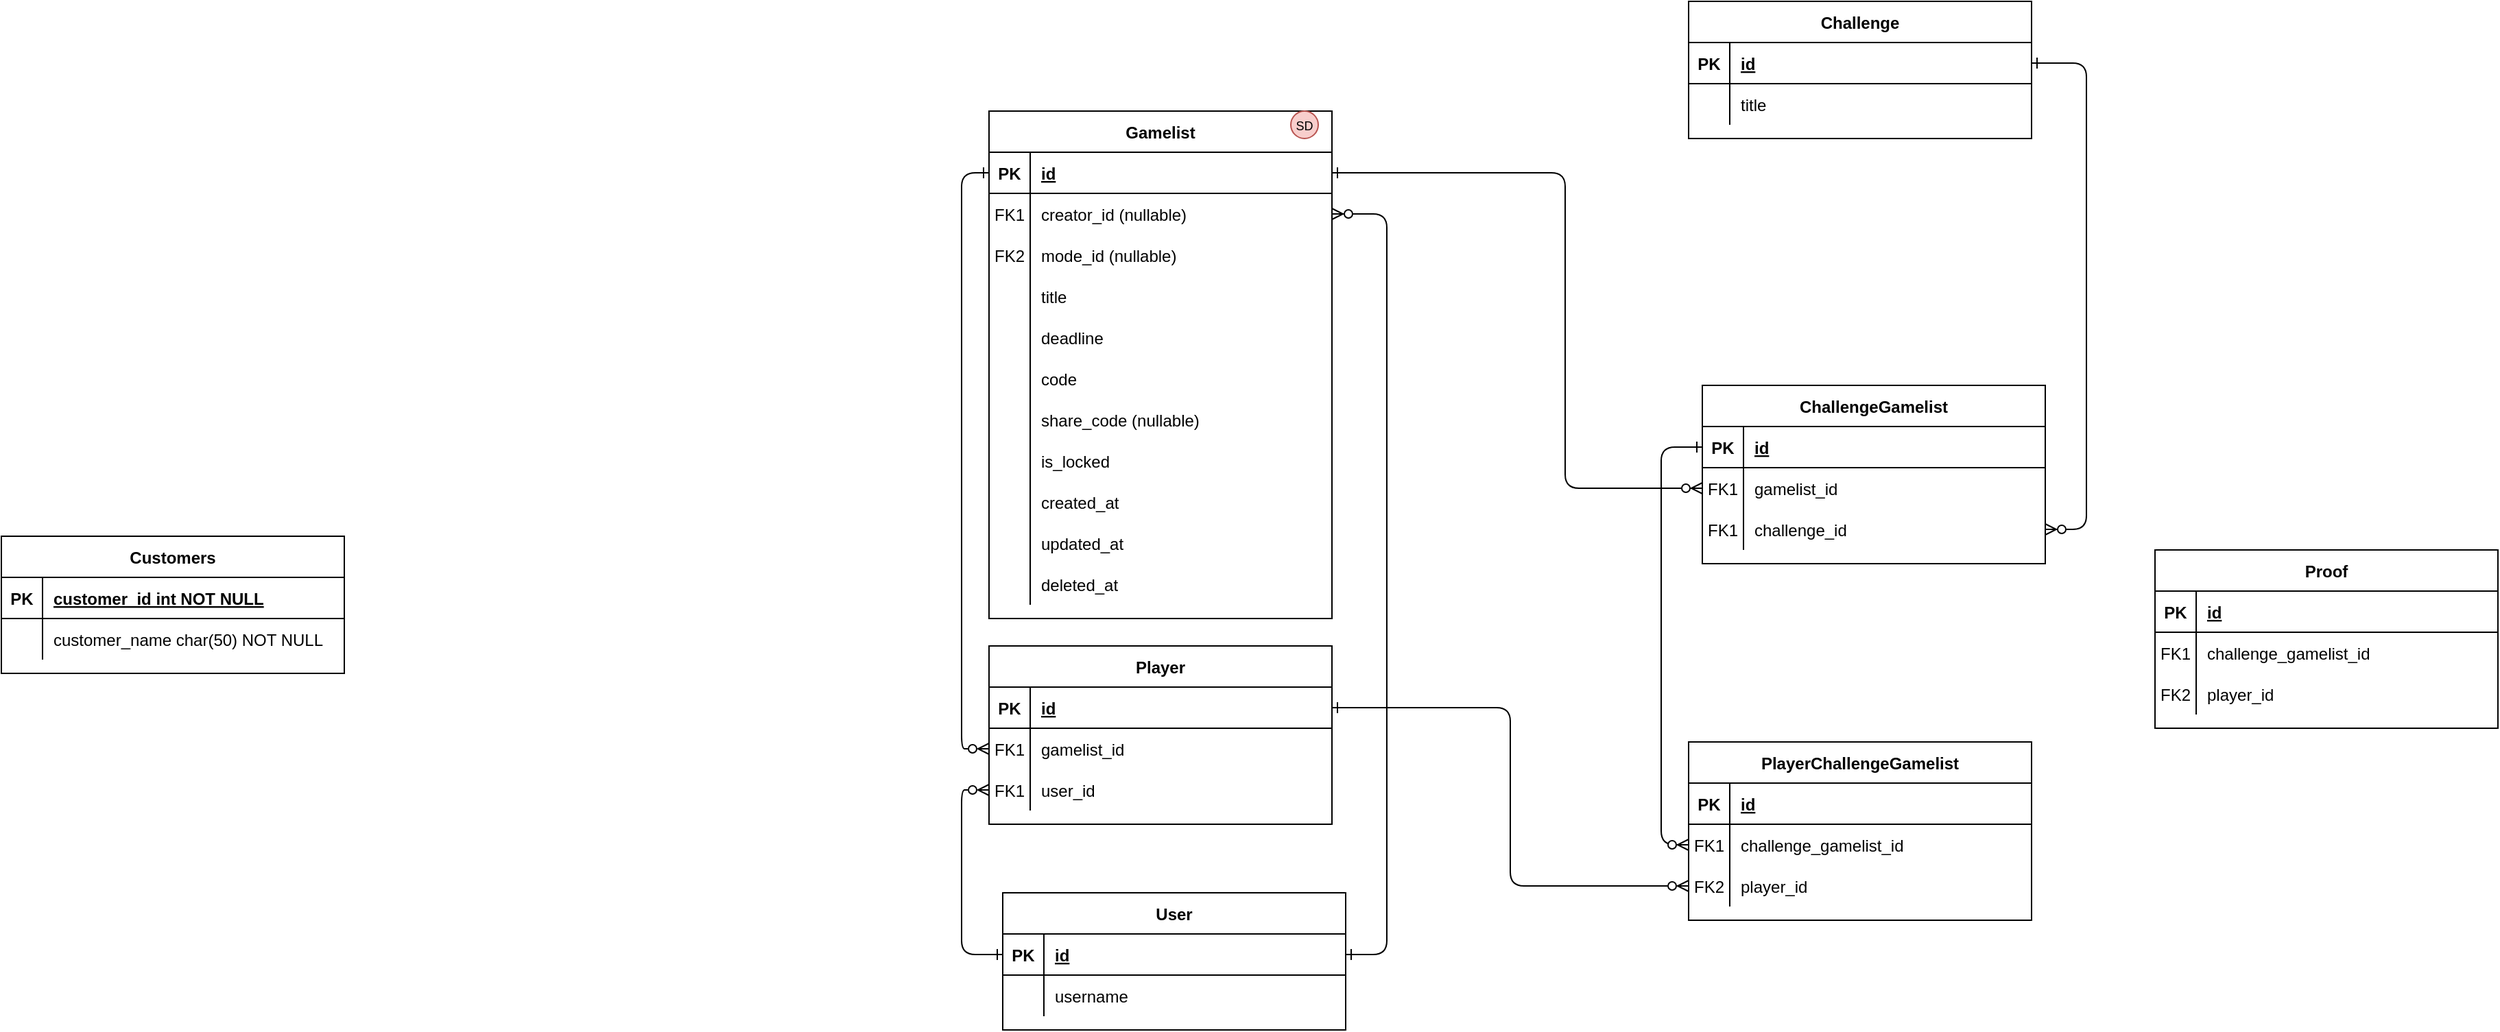 <mxfile version="15.8.8" type="device"><diagram id="R2lEEEUBdFMjLlhIrx00" name="Page-1"><mxGraphModel dx="983" dy="1652" grid="1" gridSize="10" guides="1" tooltips="1" connect="1" arrows="1" fold="1" page="1" pageScale="1" pageWidth="850" pageHeight="1100" math="0" shadow="0" extFonts="Permanent Marker^https://fonts.googleapis.com/css?family=Permanent+Marker"><root><mxCell id="0"/><mxCell id="1" parent="0"/><mxCell id="C-vyLk0tnHw3VtMMgP7b-23" value="Customers" style="shape=table;startSize=30;container=1;collapsible=1;childLayout=tableLayout;fixedRows=1;rowLines=0;fontStyle=1;align=center;resizeLast=1;" parent="1" vertex="1"><mxGeometry x="120" y="120" width="250" height="100" as="geometry"/></mxCell><mxCell id="C-vyLk0tnHw3VtMMgP7b-24" value="" style="shape=partialRectangle;collapsible=0;dropTarget=0;pointerEvents=0;fillColor=none;points=[[0,0.5],[1,0.5]];portConstraint=eastwest;top=0;left=0;right=0;bottom=1;" parent="C-vyLk0tnHw3VtMMgP7b-23" vertex="1"><mxGeometry y="30" width="250" height="30" as="geometry"/></mxCell><mxCell id="C-vyLk0tnHw3VtMMgP7b-25" value="PK" style="shape=partialRectangle;overflow=hidden;connectable=0;fillColor=none;top=0;left=0;bottom=0;right=0;fontStyle=1;" parent="C-vyLk0tnHw3VtMMgP7b-24" vertex="1"><mxGeometry width="30" height="30" as="geometry"/></mxCell><mxCell id="C-vyLk0tnHw3VtMMgP7b-26" value="customer_id int NOT NULL " style="shape=partialRectangle;overflow=hidden;connectable=0;fillColor=none;top=0;left=0;bottom=0;right=0;align=left;spacingLeft=6;fontStyle=5;" parent="C-vyLk0tnHw3VtMMgP7b-24" vertex="1"><mxGeometry x="30" width="220" height="30" as="geometry"/></mxCell><mxCell id="C-vyLk0tnHw3VtMMgP7b-27" value="" style="shape=partialRectangle;collapsible=0;dropTarget=0;pointerEvents=0;fillColor=none;points=[[0,0.5],[1,0.5]];portConstraint=eastwest;top=0;left=0;right=0;bottom=0;" parent="C-vyLk0tnHw3VtMMgP7b-23" vertex="1"><mxGeometry y="60" width="250" height="30" as="geometry"/></mxCell><mxCell id="C-vyLk0tnHw3VtMMgP7b-28" value="" style="shape=partialRectangle;overflow=hidden;connectable=0;fillColor=none;top=0;left=0;bottom=0;right=0;" parent="C-vyLk0tnHw3VtMMgP7b-27" vertex="1"><mxGeometry width="30" height="30" as="geometry"/></mxCell><mxCell id="C-vyLk0tnHw3VtMMgP7b-29" value="customer_name char(50) NOT NULL" style="shape=partialRectangle;overflow=hidden;connectable=0;fillColor=none;top=0;left=0;bottom=0;right=0;align=left;spacingLeft=6;" parent="C-vyLk0tnHw3VtMMgP7b-27" vertex="1"><mxGeometry x="30" width="220" height="30" as="geometry"/></mxCell><mxCell id="7ugYSr-yB4qxiZ8GTl9r-1" value="User" style="shape=table;startSize=30;container=1;collapsible=1;childLayout=tableLayout;fixedRows=1;rowLines=0;fontStyle=1;align=center;resizeLast=1;" parent="1" vertex="1"><mxGeometry x="850" y="380" width="250" height="100" as="geometry"><mxRectangle x="450" y="120" width="70" height="30" as="alternateBounds"/></mxGeometry></mxCell><mxCell id="7ugYSr-yB4qxiZ8GTl9r-2" value="" style="shape=partialRectangle;collapsible=0;dropTarget=0;pointerEvents=0;fillColor=none;points=[[0,0.5],[1,0.5]];portConstraint=eastwest;top=0;left=0;right=0;bottom=1;" parent="7ugYSr-yB4qxiZ8GTl9r-1" vertex="1"><mxGeometry y="30" width="250" height="30" as="geometry"/></mxCell><mxCell id="7ugYSr-yB4qxiZ8GTl9r-3" value="PK" style="shape=partialRectangle;overflow=hidden;connectable=0;fillColor=none;top=0;left=0;bottom=0;right=0;fontStyle=1;" parent="7ugYSr-yB4qxiZ8GTl9r-2" vertex="1"><mxGeometry width="30" height="30" as="geometry"><mxRectangle width="30" height="30" as="alternateBounds"/></mxGeometry></mxCell><mxCell id="7ugYSr-yB4qxiZ8GTl9r-4" value="id" style="shape=partialRectangle;overflow=hidden;connectable=0;fillColor=none;top=0;left=0;bottom=0;right=0;align=left;spacingLeft=6;fontStyle=5;" parent="7ugYSr-yB4qxiZ8GTl9r-2" vertex="1"><mxGeometry x="30" width="220" height="30" as="geometry"><mxRectangle width="220" height="30" as="alternateBounds"/></mxGeometry></mxCell><mxCell id="7ugYSr-yB4qxiZ8GTl9r-8" value="" style="shape=partialRectangle;collapsible=0;dropTarget=0;pointerEvents=0;fillColor=none;points=[[0,0.5],[1,0.5]];portConstraint=eastwest;top=0;left=0;right=0;bottom=0;" parent="7ugYSr-yB4qxiZ8GTl9r-1" vertex="1"><mxGeometry y="60" width="250" height="30" as="geometry"/></mxCell><mxCell id="7ugYSr-yB4qxiZ8GTl9r-9" value="" style="shape=partialRectangle;overflow=hidden;connectable=0;fillColor=none;top=0;left=0;bottom=0;right=0;" parent="7ugYSr-yB4qxiZ8GTl9r-8" vertex="1"><mxGeometry width="30" height="30" as="geometry"><mxRectangle width="30" height="30" as="alternateBounds"/></mxGeometry></mxCell><mxCell id="7ugYSr-yB4qxiZ8GTl9r-10" value="username" style="shape=partialRectangle;overflow=hidden;connectable=0;fillColor=none;top=0;left=0;bottom=0;right=0;align=left;spacingLeft=6;" parent="7ugYSr-yB4qxiZ8GTl9r-8" vertex="1"><mxGeometry x="30" width="220" height="30" as="geometry"><mxRectangle width="220" height="30" as="alternateBounds"/></mxGeometry></mxCell><mxCell id="7ugYSr-yB4qxiZ8GTl9r-22" value="Gamelist" style="shape=table;startSize=30;container=1;collapsible=1;childLayout=tableLayout;fixedRows=1;rowLines=0;fontStyle=1;align=center;resizeLast=1;" parent="1" vertex="1"><mxGeometry x="840" y="-190" width="250" height="370" as="geometry"><mxRectangle x="450" y="120" width="70" height="30" as="alternateBounds"/></mxGeometry></mxCell><mxCell id="7ugYSr-yB4qxiZ8GTl9r-23" value="" style="shape=partialRectangle;collapsible=0;dropTarget=0;pointerEvents=0;fillColor=none;points=[[0,0.5],[1,0.5]];portConstraint=eastwest;top=0;left=0;right=0;bottom=1;" parent="7ugYSr-yB4qxiZ8GTl9r-22" vertex="1"><mxGeometry y="30" width="250" height="30" as="geometry"/></mxCell><mxCell id="7ugYSr-yB4qxiZ8GTl9r-24" value="PK" style="shape=partialRectangle;overflow=hidden;connectable=0;fillColor=none;top=0;left=0;bottom=0;right=0;fontStyle=1;" parent="7ugYSr-yB4qxiZ8GTl9r-23" vertex="1"><mxGeometry width="30" height="30" as="geometry"><mxRectangle width="30" height="30" as="alternateBounds"/></mxGeometry></mxCell><mxCell id="7ugYSr-yB4qxiZ8GTl9r-25" value="id" style="shape=partialRectangle;overflow=hidden;connectable=0;fillColor=none;top=0;left=0;bottom=0;right=0;align=left;spacingLeft=6;fontStyle=5;" parent="7ugYSr-yB4qxiZ8GTl9r-23" vertex="1"><mxGeometry x="30" width="220" height="30" as="geometry"><mxRectangle width="220" height="30" as="alternateBounds"/></mxGeometry></mxCell><mxCell id="7ugYSr-yB4qxiZ8GTl9r-26" value="" style="shape=partialRectangle;collapsible=0;dropTarget=0;pointerEvents=0;fillColor=none;points=[[0,0.5],[1,0.5]];portConstraint=eastwest;top=0;left=0;right=0;bottom=0;" parent="7ugYSr-yB4qxiZ8GTl9r-22" vertex="1"><mxGeometry y="60" width="250" height="30" as="geometry"/></mxCell><mxCell id="7ugYSr-yB4qxiZ8GTl9r-27" value="FK1" style="shape=partialRectangle;overflow=hidden;connectable=0;fillColor=none;top=0;left=0;bottom=0;right=0;" parent="7ugYSr-yB4qxiZ8GTl9r-26" vertex="1"><mxGeometry width="30" height="30" as="geometry"><mxRectangle width="30" height="30" as="alternateBounds"/></mxGeometry></mxCell><mxCell id="7ugYSr-yB4qxiZ8GTl9r-28" value="creator_id (nullable)" style="shape=partialRectangle;overflow=hidden;connectable=0;fillColor=none;top=0;left=0;bottom=0;right=0;align=left;spacingLeft=6;" parent="7ugYSr-yB4qxiZ8GTl9r-26" vertex="1"><mxGeometry x="30" width="220" height="30" as="geometry"><mxRectangle width="220" height="30" as="alternateBounds"/></mxGeometry></mxCell><mxCell id="GcVf5PSaUhdyvAQDjVBE-1" value="" style="shape=partialRectangle;collapsible=0;dropTarget=0;pointerEvents=0;fillColor=none;points=[[0,0.5],[1,0.5]];portConstraint=eastwest;top=0;left=0;right=0;bottom=0;" vertex="1" parent="7ugYSr-yB4qxiZ8GTl9r-22"><mxGeometry y="90" width="250" height="30" as="geometry"/></mxCell><mxCell id="GcVf5PSaUhdyvAQDjVBE-2" value="FK2" style="shape=partialRectangle;overflow=hidden;connectable=0;fillColor=none;top=0;left=0;bottom=0;right=0;" vertex="1" parent="GcVf5PSaUhdyvAQDjVBE-1"><mxGeometry width="30" height="30" as="geometry"><mxRectangle width="30" height="30" as="alternateBounds"/></mxGeometry></mxCell><mxCell id="GcVf5PSaUhdyvAQDjVBE-3" value="mode_id (nullable)" style="shape=partialRectangle;overflow=hidden;connectable=0;fillColor=none;top=0;left=0;bottom=0;right=0;align=left;spacingLeft=6;" vertex="1" parent="GcVf5PSaUhdyvAQDjVBE-1"><mxGeometry x="30" width="220" height="30" as="geometry"><mxRectangle width="220" height="30" as="alternateBounds"/></mxGeometry></mxCell><mxCell id="GcVf5PSaUhdyvAQDjVBE-4" value="" style="shape=partialRectangle;collapsible=0;dropTarget=0;pointerEvents=0;fillColor=none;points=[[0,0.5],[1,0.5]];portConstraint=eastwest;top=0;left=0;right=0;bottom=0;" vertex="1" parent="7ugYSr-yB4qxiZ8GTl9r-22"><mxGeometry y="120" width="250" height="30" as="geometry"/></mxCell><mxCell id="GcVf5PSaUhdyvAQDjVBE-5" value="" style="shape=partialRectangle;overflow=hidden;connectable=0;fillColor=none;top=0;left=0;bottom=0;right=0;" vertex="1" parent="GcVf5PSaUhdyvAQDjVBE-4"><mxGeometry width="30" height="30" as="geometry"><mxRectangle width="30" height="30" as="alternateBounds"/></mxGeometry></mxCell><mxCell id="GcVf5PSaUhdyvAQDjVBE-6" value="title" style="shape=partialRectangle;overflow=hidden;connectable=0;fillColor=none;top=0;left=0;bottom=0;right=0;align=left;spacingLeft=6;" vertex="1" parent="GcVf5PSaUhdyvAQDjVBE-4"><mxGeometry x="30" width="220" height="30" as="geometry"><mxRectangle width="220" height="30" as="alternateBounds"/></mxGeometry></mxCell><mxCell id="GcVf5PSaUhdyvAQDjVBE-7" value="" style="shape=partialRectangle;collapsible=0;dropTarget=0;pointerEvents=0;fillColor=none;points=[[0,0.5],[1,0.5]];portConstraint=eastwest;top=0;left=0;right=0;bottom=0;" vertex="1" parent="7ugYSr-yB4qxiZ8GTl9r-22"><mxGeometry y="150" width="250" height="30" as="geometry"/></mxCell><mxCell id="GcVf5PSaUhdyvAQDjVBE-8" value="" style="shape=partialRectangle;overflow=hidden;connectable=0;fillColor=none;top=0;left=0;bottom=0;right=0;" vertex="1" parent="GcVf5PSaUhdyvAQDjVBE-7"><mxGeometry width="30" height="30" as="geometry"><mxRectangle width="30" height="30" as="alternateBounds"/></mxGeometry></mxCell><mxCell id="GcVf5PSaUhdyvAQDjVBE-9" value="deadline" style="shape=partialRectangle;overflow=hidden;connectable=0;fillColor=none;top=0;left=0;bottom=0;right=0;align=left;spacingLeft=6;" vertex="1" parent="GcVf5PSaUhdyvAQDjVBE-7"><mxGeometry x="30" width="220" height="30" as="geometry"><mxRectangle width="220" height="30" as="alternateBounds"/></mxGeometry></mxCell><mxCell id="GcVf5PSaUhdyvAQDjVBE-10" value="" style="shape=partialRectangle;collapsible=0;dropTarget=0;pointerEvents=0;fillColor=none;points=[[0,0.5],[1,0.5]];portConstraint=eastwest;top=0;left=0;right=0;bottom=0;" vertex="1" parent="7ugYSr-yB4qxiZ8GTl9r-22"><mxGeometry y="180" width="250" height="30" as="geometry"/></mxCell><mxCell id="GcVf5PSaUhdyvAQDjVBE-11" value="" style="shape=partialRectangle;overflow=hidden;connectable=0;fillColor=none;top=0;left=0;bottom=0;right=0;" vertex="1" parent="GcVf5PSaUhdyvAQDjVBE-10"><mxGeometry width="30" height="30" as="geometry"><mxRectangle width="30" height="30" as="alternateBounds"/></mxGeometry></mxCell><mxCell id="GcVf5PSaUhdyvAQDjVBE-12" value="code" style="shape=partialRectangle;overflow=hidden;connectable=0;fillColor=none;top=0;left=0;bottom=0;right=0;align=left;spacingLeft=6;" vertex="1" parent="GcVf5PSaUhdyvAQDjVBE-10"><mxGeometry x="30" width="220" height="30" as="geometry"><mxRectangle width="220" height="30" as="alternateBounds"/></mxGeometry></mxCell><mxCell id="GcVf5PSaUhdyvAQDjVBE-13" value="" style="shape=partialRectangle;collapsible=0;dropTarget=0;pointerEvents=0;fillColor=none;points=[[0,0.5],[1,0.5]];portConstraint=eastwest;top=0;left=0;right=0;bottom=0;" vertex="1" parent="7ugYSr-yB4qxiZ8GTl9r-22"><mxGeometry y="210" width="250" height="30" as="geometry"/></mxCell><mxCell id="GcVf5PSaUhdyvAQDjVBE-14" value="" style="shape=partialRectangle;overflow=hidden;connectable=0;fillColor=none;top=0;left=0;bottom=0;right=0;" vertex="1" parent="GcVf5PSaUhdyvAQDjVBE-13"><mxGeometry width="30" height="30" as="geometry"><mxRectangle width="30" height="30" as="alternateBounds"/></mxGeometry></mxCell><mxCell id="GcVf5PSaUhdyvAQDjVBE-15" value="share_code (nullable)" style="shape=partialRectangle;overflow=hidden;connectable=0;fillColor=none;top=0;left=0;bottom=0;right=0;align=left;spacingLeft=6;" vertex="1" parent="GcVf5PSaUhdyvAQDjVBE-13"><mxGeometry x="30" width="220" height="30" as="geometry"><mxRectangle width="220" height="30" as="alternateBounds"/></mxGeometry></mxCell><mxCell id="GcVf5PSaUhdyvAQDjVBE-16" value="" style="shape=partialRectangle;collapsible=0;dropTarget=0;pointerEvents=0;fillColor=none;points=[[0,0.5],[1,0.5]];portConstraint=eastwest;top=0;left=0;right=0;bottom=0;" vertex="1" parent="7ugYSr-yB4qxiZ8GTl9r-22"><mxGeometry y="240" width="250" height="30" as="geometry"/></mxCell><mxCell id="GcVf5PSaUhdyvAQDjVBE-17" value="" style="shape=partialRectangle;overflow=hidden;connectable=0;fillColor=none;top=0;left=0;bottom=0;right=0;" vertex="1" parent="GcVf5PSaUhdyvAQDjVBE-16"><mxGeometry width="30" height="30" as="geometry"><mxRectangle width="30" height="30" as="alternateBounds"/></mxGeometry></mxCell><mxCell id="GcVf5PSaUhdyvAQDjVBE-18" value="is_locked" style="shape=partialRectangle;overflow=hidden;connectable=0;fillColor=none;top=0;left=0;bottom=0;right=0;align=left;spacingLeft=6;" vertex="1" parent="GcVf5PSaUhdyvAQDjVBE-16"><mxGeometry x="30" width="220" height="30" as="geometry"><mxRectangle width="220" height="30" as="alternateBounds"/></mxGeometry></mxCell><mxCell id="GcVf5PSaUhdyvAQDjVBE-19" value="" style="shape=partialRectangle;collapsible=0;dropTarget=0;pointerEvents=0;fillColor=none;points=[[0,0.5],[1,0.5]];portConstraint=eastwest;top=0;left=0;right=0;bottom=0;" vertex="1" parent="7ugYSr-yB4qxiZ8GTl9r-22"><mxGeometry y="270" width="250" height="30" as="geometry"/></mxCell><mxCell id="GcVf5PSaUhdyvAQDjVBE-20" value="" style="shape=partialRectangle;overflow=hidden;connectable=0;fillColor=none;top=0;left=0;bottom=0;right=0;" vertex="1" parent="GcVf5PSaUhdyvAQDjVBE-19"><mxGeometry width="30" height="30" as="geometry"><mxRectangle width="30" height="30" as="alternateBounds"/></mxGeometry></mxCell><mxCell id="GcVf5PSaUhdyvAQDjVBE-21" value="created_at" style="shape=partialRectangle;overflow=hidden;connectable=0;fillColor=none;top=0;left=0;bottom=0;right=0;align=left;spacingLeft=6;" vertex="1" parent="GcVf5PSaUhdyvAQDjVBE-19"><mxGeometry x="30" width="220" height="30" as="geometry"><mxRectangle width="220" height="30" as="alternateBounds"/></mxGeometry></mxCell><mxCell id="GcVf5PSaUhdyvAQDjVBE-22" value="" style="shape=partialRectangle;collapsible=0;dropTarget=0;pointerEvents=0;fillColor=none;points=[[0,0.5],[1,0.5]];portConstraint=eastwest;top=0;left=0;right=0;bottom=0;" vertex="1" parent="7ugYSr-yB4qxiZ8GTl9r-22"><mxGeometry y="300" width="250" height="30" as="geometry"/></mxCell><mxCell id="GcVf5PSaUhdyvAQDjVBE-23" value="" style="shape=partialRectangle;overflow=hidden;connectable=0;fillColor=none;top=0;left=0;bottom=0;right=0;" vertex="1" parent="GcVf5PSaUhdyvAQDjVBE-22"><mxGeometry width="30" height="30" as="geometry"><mxRectangle width="30" height="30" as="alternateBounds"/></mxGeometry></mxCell><mxCell id="GcVf5PSaUhdyvAQDjVBE-24" value="updated_at" style="shape=partialRectangle;overflow=hidden;connectable=0;fillColor=none;top=0;left=0;bottom=0;right=0;align=left;spacingLeft=6;" vertex="1" parent="GcVf5PSaUhdyvAQDjVBE-22"><mxGeometry x="30" width="220" height="30" as="geometry"><mxRectangle width="220" height="30" as="alternateBounds"/></mxGeometry></mxCell><mxCell id="GcVf5PSaUhdyvAQDjVBE-25" value="" style="shape=partialRectangle;collapsible=0;dropTarget=0;pointerEvents=0;fillColor=none;points=[[0,0.5],[1,0.5]];portConstraint=eastwest;top=0;left=0;right=0;bottom=0;" vertex="1" parent="7ugYSr-yB4qxiZ8GTl9r-22"><mxGeometry y="330" width="250" height="30" as="geometry"/></mxCell><mxCell id="GcVf5PSaUhdyvAQDjVBE-26" value="" style="shape=partialRectangle;overflow=hidden;connectable=0;fillColor=none;top=0;left=0;bottom=0;right=0;" vertex="1" parent="GcVf5PSaUhdyvAQDjVBE-25"><mxGeometry width="30" height="30" as="geometry"><mxRectangle width="30" height="30" as="alternateBounds"/></mxGeometry></mxCell><mxCell id="GcVf5PSaUhdyvAQDjVBE-27" value="deleted_at" style="shape=partialRectangle;overflow=hidden;connectable=0;fillColor=none;top=0;left=0;bottom=0;right=0;align=left;spacingLeft=6;" vertex="1" parent="GcVf5PSaUhdyvAQDjVBE-25"><mxGeometry x="30" width="220" height="30" as="geometry"><mxRectangle width="220" height="30" as="alternateBounds"/></mxGeometry></mxCell><mxCell id="7ugYSr-yB4qxiZ8GTl9r-29" value="Player" style="shape=table;startSize=30;container=1;collapsible=1;childLayout=tableLayout;fixedRows=1;rowLines=0;fontStyle=1;align=center;resizeLast=1;" parent="1" vertex="1"><mxGeometry x="840" y="200" width="250" height="130" as="geometry"><mxRectangle x="450" y="120" width="70" height="30" as="alternateBounds"/></mxGeometry></mxCell><mxCell id="7ugYSr-yB4qxiZ8GTl9r-30" value="" style="shape=partialRectangle;collapsible=0;dropTarget=0;pointerEvents=0;fillColor=none;points=[[0,0.5],[1,0.5]];portConstraint=eastwest;top=0;left=0;right=0;bottom=1;" parent="7ugYSr-yB4qxiZ8GTl9r-29" vertex="1"><mxGeometry y="30" width="250" height="30" as="geometry"/></mxCell><mxCell id="7ugYSr-yB4qxiZ8GTl9r-31" value="PK" style="shape=partialRectangle;overflow=hidden;connectable=0;fillColor=none;top=0;left=0;bottom=0;right=0;fontStyle=1;" parent="7ugYSr-yB4qxiZ8GTl9r-30" vertex="1"><mxGeometry width="30" height="30" as="geometry"><mxRectangle width="30" height="30" as="alternateBounds"/></mxGeometry></mxCell><mxCell id="7ugYSr-yB4qxiZ8GTl9r-32" value="id" style="shape=partialRectangle;overflow=hidden;connectable=0;fillColor=none;top=0;left=0;bottom=0;right=0;align=left;spacingLeft=6;fontStyle=5;" parent="7ugYSr-yB4qxiZ8GTl9r-30" vertex="1"><mxGeometry x="30" width="220" height="30" as="geometry"><mxRectangle width="220" height="30" as="alternateBounds"/></mxGeometry></mxCell><mxCell id="7ugYSr-yB4qxiZ8GTl9r-42" value="" style="shape=partialRectangle;collapsible=0;dropTarget=0;pointerEvents=0;fillColor=none;points=[[0,0.5],[1,0.5]];portConstraint=eastwest;top=0;left=0;right=0;bottom=0;" parent="7ugYSr-yB4qxiZ8GTl9r-29" vertex="1"><mxGeometry y="60" width="250" height="30" as="geometry"/></mxCell><mxCell id="7ugYSr-yB4qxiZ8GTl9r-43" value="FK1" style="shape=partialRectangle;overflow=hidden;connectable=0;fillColor=none;top=0;left=0;bottom=0;right=0;" parent="7ugYSr-yB4qxiZ8GTl9r-42" vertex="1"><mxGeometry width="30" height="30" as="geometry"><mxRectangle width="30" height="30" as="alternateBounds"/></mxGeometry></mxCell><mxCell id="7ugYSr-yB4qxiZ8GTl9r-44" value="gamelist_id" style="shape=partialRectangle;overflow=hidden;connectable=0;fillColor=none;top=0;left=0;bottom=0;right=0;align=left;spacingLeft=6;" parent="7ugYSr-yB4qxiZ8GTl9r-42" vertex="1"><mxGeometry x="30" width="220" height="30" as="geometry"><mxRectangle width="220" height="30" as="alternateBounds"/></mxGeometry></mxCell><mxCell id="7ugYSr-yB4qxiZ8GTl9r-33" value="" style="shape=partialRectangle;collapsible=0;dropTarget=0;pointerEvents=0;fillColor=none;points=[[0,0.5],[1,0.5]];portConstraint=eastwest;top=0;left=0;right=0;bottom=0;" parent="7ugYSr-yB4qxiZ8GTl9r-29" vertex="1"><mxGeometry y="90" width="250" height="30" as="geometry"/></mxCell><mxCell id="7ugYSr-yB4qxiZ8GTl9r-34" value="FK1" style="shape=partialRectangle;overflow=hidden;connectable=0;fillColor=none;top=0;left=0;bottom=0;right=0;" parent="7ugYSr-yB4qxiZ8GTl9r-33" vertex="1"><mxGeometry width="30" height="30" as="geometry"><mxRectangle width="30" height="30" as="alternateBounds"/></mxGeometry></mxCell><mxCell id="7ugYSr-yB4qxiZ8GTl9r-35" value="user_id" style="shape=partialRectangle;overflow=hidden;connectable=0;fillColor=none;top=0;left=0;bottom=0;right=0;align=left;spacingLeft=6;" parent="7ugYSr-yB4qxiZ8GTl9r-33" vertex="1"><mxGeometry x="30" width="220" height="30" as="geometry"><mxRectangle width="220" height="30" as="alternateBounds"/></mxGeometry></mxCell><mxCell id="7ugYSr-yB4qxiZ8GTl9r-41" style="edgeStyle=orthogonalEdgeStyle;rounded=1;orthogonalLoop=1;jettySize=auto;html=1;exitX=1;exitY=0.5;exitDx=0;exitDy=0;startArrow=ERzeroToMany;startFill=1;endArrow=ERone;endFill=0;" parent="1" source="7ugYSr-yB4qxiZ8GTl9r-26" target="7ugYSr-yB4qxiZ8GTl9r-2" edge="1"><mxGeometry relative="1" as="geometry"><Array as="points"><mxPoint x="1130" y="-115"/><mxPoint x="1130" y="425"/></Array></mxGeometry></mxCell><mxCell id="7ugYSr-yB4qxiZ8GTl9r-45" style="edgeStyle=orthogonalEdgeStyle;rounded=1;orthogonalLoop=1;jettySize=auto;html=1;exitX=0;exitY=0.5;exitDx=0;exitDy=0;entryX=0;entryY=0.5;entryDx=0;entryDy=0;startArrow=ERone;startFill=0;endArrow=ERzeroToMany;endFill=0;" parent="1" source="7ugYSr-yB4qxiZ8GTl9r-2" target="7ugYSr-yB4qxiZ8GTl9r-33" edge="1"><mxGeometry relative="1" as="geometry"/></mxCell><mxCell id="7ugYSr-yB4qxiZ8GTl9r-46" style="edgeStyle=orthogonalEdgeStyle;rounded=1;orthogonalLoop=1;jettySize=auto;html=1;exitX=0;exitY=0.5;exitDx=0;exitDy=0;entryX=0;entryY=0.5;entryDx=0;entryDy=0;startArrow=ERone;startFill=0;endArrow=ERzeroToMany;endFill=0;" parent="1" source="7ugYSr-yB4qxiZ8GTl9r-23" target="7ugYSr-yB4qxiZ8GTl9r-42" edge="1"><mxGeometry relative="1" as="geometry"/></mxCell><mxCell id="7ugYSr-yB4qxiZ8GTl9r-50" value="Challenge" style="shape=table;startSize=30;container=1;collapsible=1;childLayout=tableLayout;fixedRows=1;rowLines=0;fontStyle=1;align=center;resizeLast=1;" parent="1" vertex="1"><mxGeometry x="1350" y="-270" width="250" height="100" as="geometry"><mxRectangle x="450" y="120" width="70" height="30" as="alternateBounds"/></mxGeometry></mxCell><mxCell id="7ugYSr-yB4qxiZ8GTl9r-51" value="" style="shape=partialRectangle;collapsible=0;dropTarget=0;pointerEvents=0;fillColor=none;points=[[0,0.5],[1,0.5]];portConstraint=eastwest;top=0;left=0;right=0;bottom=1;" parent="7ugYSr-yB4qxiZ8GTl9r-50" vertex="1"><mxGeometry y="30" width="250" height="30" as="geometry"/></mxCell><mxCell id="7ugYSr-yB4qxiZ8GTl9r-52" value="PK" style="shape=partialRectangle;overflow=hidden;connectable=0;fillColor=none;top=0;left=0;bottom=0;right=0;fontStyle=1;" parent="7ugYSr-yB4qxiZ8GTl9r-51" vertex="1"><mxGeometry width="30" height="30" as="geometry"><mxRectangle width="30" height="30" as="alternateBounds"/></mxGeometry></mxCell><mxCell id="7ugYSr-yB4qxiZ8GTl9r-53" value="id" style="shape=partialRectangle;overflow=hidden;connectable=0;fillColor=none;top=0;left=0;bottom=0;right=0;align=left;spacingLeft=6;fontStyle=5;" parent="7ugYSr-yB4qxiZ8GTl9r-51" vertex="1"><mxGeometry x="30" width="220" height="30" as="geometry"><mxRectangle width="220" height="30" as="alternateBounds"/></mxGeometry></mxCell><mxCell id="7ugYSr-yB4qxiZ8GTl9r-57" value="" style="shape=partialRectangle;collapsible=0;dropTarget=0;pointerEvents=0;fillColor=none;points=[[0,0.5],[1,0.5]];portConstraint=eastwest;top=0;left=0;right=0;bottom=0;" parent="7ugYSr-yB4qxiZ8GTl9r-50" vertex="1"><mxGeometry y="60" width="250" height="30" as="geometry"/></mxCell><mxCell id="7ugYSr-yB4qxiZ8GTl9r-58" value="" style="shape=partialRectangle;overflow=hidden;connectable=0;fillColor=none;top=0;left=0;bottom=0;right=0;" parent="7ugYSr-yB4qxiZ8GTl9r-57" vertex="1"><mxGeometry width="30" height="30" as="geometry"><mxRectangle width="30" height="30" as="alternateBounds"/></mxGeometry></mxCell><mxCell id="7ugYSr-yB4qxiZ8GTl9r-59" value="title" style="shape=partialRectangle;overflow=hidden;connectable=0;fillColor=none;top=0;left=0;bottom=0;right=0;align=left;spacingLeft=6;" parent="7ugYSr-yB4qxiZ8GTl9r-57" vertex="1"><mxGeometry x="30" width="220" height="30" as="geometry"><mxRectangle width="220" height="30" as="alternateBounds"/></mxGeometry></mxCell><mxCell id="7ugYSr-yB4qxiZ8GTl9r-60" value="ChallengeGamelist" style="shape=table;startSize=30;container=1;collapsible=1;childLayout=tableLayout;fixedRows=1;rowLines=0;fontStyle=1;align=center;resizeLast=1;" parent="1" vertex="1"><mxGeometry x="1360" y="10" width="250" height="130" as="geometry"><mxRectangle x="1360" y="10" width="70" height="30" as="alternateBounds"/></mxGeometry></mxCell><mxCell id="7ugYSr-yB4qxiZ8GTl9r-61" value="" style="shape=partialRectangle;collapsible=0;dropTarget=0;pointerEvents=0;fillColor=none;points=[[0,0.5],[1,0.5]];portConstraint=eastwest;top=0;left=0;right=0;bottom=1;" parent="7ugYSr-yB4qxiZ8GTl9r-60" vertex="1"><mxGeometry y="30" width="250" height="30" as="geometry"/></mxCell><mxCell id="7ugYSr-yB4qxiZ8GTl9r-62" value="PK" style="shape=partialRectangle;overflow=hidden;connectable=0;fillColor=none;top=0;left=0;bottom=0;right=0;fontStyle=1;" parent="7ugYSr-yB4qxiZ8GTl9r-61" vertex="1"><mxGeometry width="30" height="30" as="geometry"><mxRectangle width="30" height="30" as="alternateBounds"/></mxGeometry></mxCell><mxCell id="7ugYSr-yB4qxiZ8GTl9r-63" value="id" style="shape=partialRectangle;overflow=hidden;connectable=0;fillColor=none;top=0;left=0;bottom=0;right=0;align=left;spacingLeft=6;fontStyle=5;" parent="7ugYSr-yB4qxiZ8GTl9r-61" vertex="1"><mxGeometry x="30" width="220" height="30" as="geometry"><mxRectangle width="220" height="30" as="alternateBounds"/></mxGeometry></mxCell><mxCell id="7ugYSr-yB4qxiZ8GTl9r-67" value="" style="shape=partialRectangle;collapsible=0;dropTarget=0;pointerEvents=0;fillColor=none;points=[[0,0.5],[1,0.5]];portConstraint=eastwest;top=0;left=0;right=0;bottom=0;" parent="7ugYSr-yB4qxiZ8GTl9r-60" vertex="1"><mxGeometry y="60" width="250" height="30" as="geometry"/></mxCell><mxCell id="7ugYSr-yB4qxiZ8GTl9r-68" value="FK1" style="shape=partialRectangle;overflow=hidden;connectable=0;fillColor=none;top=0;left=0;bottom=0;right=0;" parent="7ugYSr-yB4qxiZ8GTl9r-67" vertex="1"><mxGeometry width="30" height="30" as="geometry"><mxRectangle width="30" height="30" as="alternateBounds"/></mxGeometry></mxCell><mxCell id="7ugYSr-yB4qxiZ8GTl9r-69" value="gamelist_id" style="shape=partialRectangle;overflow=hidden;connectable=0;fillColor=none;top=0;left=0;bottom=0;right=0;align=left;spacingLeft=6;" parent="7ugYSr-yB4qxiZ8GTl9r-67" vertex="1"><mxGeometry x="30" width="220" height="30" as="geometry"><mxRectangle width="220" height="30" as="alternateBounds"/></mxGeometry></mxCell><mxCell id="7ugYSr-yB4qxiZ8GTl9r-64" value="" style="shape=partialRectangle;collapsible=0;dropTarget=0;pointerEvents=0;fillColor=none;points=[[0,0.5],[1,0.5]];portConstraint=eastwest;top=0;left=0;right=0;bottom=0;" parent="7ugYSr-yB4qxiZ8GTl9r-60" vertex="1"><mxGeometry y="90" width="250" height="30" as="geometry"/></mxCell><mxCell id="7ugYSr-yB4qxiZ8GTl9r-65" value="FK1" style="shape=partialRectangle;overflow=hidden;connectable=0;fillColor=none;top=0;left=0;bottom=0;right=0;" parent="7ugYSr-yB4qxiZ8GTl9r-64" vertex="1"><mxGeometry width="30" height="30" as="geometry"><mxRectangle width="30" height="30" as="alternateBounds"/></mxGeometry></mxCell><mxCell id="7ugYSr-yB4qxiZ8GTl9r-66" value="challenge_id" style="shape=partialRectangle;overflow=hidden;connectable=0;fillColor=none;top=0;left=0;bottom=0;right=0;align=left;spacingLeft=6;" parent="7ugYSr-yB4qxiZ8GTl9r-64" vertex="1"><mxGeometry x="30" width="220" height="30" as="geometry"><mxRectangle width="220" height="30" as="alternateBounds"/></mxGeometry></mxCell><mxCell id="7ugYSr-yB4qxiZ8GTl9r-70" style="edgeStyle=orthogonalEdgeStyle;rounded=1;orthogonalLoop=1;jettySize=auto;html=1;entryX=1;entryY=0.5;entryDx=0;entryDy=0;startArrow=ERzeroToMany;startFill=1;endArrow=ERone;endFill=0;exitX=1;exitY=0.5;exitDx=0;exitDy=0;" parent="1" source="7ugYSr-yB4qxiZ8GTl9r-64" target="7ugYSr-yB4qxiZ8GTl9r-51" edge="1"><mxGeometry relative="1" as="geometry"><Array as="points"><mxPoint x="1640" y="115"/><mxPoint x="1640" y="-225"/></Array></mxGeometry></mxCell><mxCell id="7ugYSr-yB4qxiZ8GTl9r-71" style="edgeStyle=orthogonalEdgeStyle;rounded=1;orthogonalLoop=1;jettySize=auto;html=1;exitX=0;exitY=0.5;exitDx=0;exitDy=0;entryX=1;entryY=0.5;entryDx=0;entryDy=0;startArrow=ERzeroToMany;startFill=1;endArrow=ERone;endFill=0;" parent="1" source="7ugYSr-yB4qxiZ8GTl9r-67" target="7ugYSr-yB4qxiZ8GTl9r-23" edge="1"><mxGeometry relative="1" as="geometry"><Array as="points"><mxPoint x="1260" y="85"/><mxPoint x="1260" y="-145"/></Array></mxGeometry></mxCell><mxCell id="7ugYSr-yB4qxiZ8GTl9r-72" value="PlayerChallengeGamelist" style="shape=table;startSize=30;container=1;collapsible=1;childLayout=tableLayout;fixedRows=1;rowLines=0;fontStyle=1;align=center;resizeLast=1;" parent="1" vertex="1"><mxGeometry x="1350" y="270" width="250" height="130" as="geometry"><mxRectangle x="1360" y="10" width="70" height="30" as="alternateBounds"/></mxGeometry></mxCell><mxCell id="7ugYSr-yB4qxiZ8GTl9r-73" value="" style="shape=partialRectangle;collapsible=0;dropTarget=0;pointerEvents=0;fillColor=none;points=[[0,0.5],[1,0.5]];portConstraint=eastwest;top=0;left=0;right=0;bottom=1;" parent="7ugYSr-yB4qxiZ8GTl9r-72" vertex="1"><mxGeometry y="30" width="250" height="30" as="geometry"/></mxCell><mxCell id="7ugYSr-yB4qxiZ8GTl9r-74" value="PK" style="shape=partialRectangle;overflow=hidden;connectable=0;fillColor=none;top=0;left=0;bottom=0;right=0;fontStyle=1;" parent="7ugYSr-yB4qxiZ8GTl9r-73" vertex="1"><mxGeometry width="30" height="30" as="geometry"><mxRectangle width="30" height="30" as="alternateBounds"/></mxGeometry></mxCell><mxCell id="7ugYSr-yB4qxiZ8GTl9r-75" value="id" style="shape=partialRectangle;overflow=hidden;connectable=0;fillColor=none;top=0;left=0;bottom=0;right=0;align=left;spacingLeft=6;fontStyle=5;" parent="7ugYSr-yB4qxiZ8GTl9r-73" vertex="1"><mxGeometry x="30" width="220" height="30" as="geometry"><mxRectangle width="220" height="30" as="alternateBounds"/></mxGeometry></mxCell><mxCell id="7ugYSr-yB4qxiZ8GTl9r-79" value="" style="shape=partialRectangle;collapsible=0;dropTarget=0;pointerEvents=0;fillColor=none;points=[[0,0.5],[1,0.5]];portConstraint=eastwest;top=0;left=0;right=0;bottom=0;" parent="7ugYSr-yB4qxiZ8GTl9r-72" vertex="1"><mxGeometry y="60" width="250" height="30" as="geometry"/></mxCell><mxCell id="7ugYSr-yB4qxiZ8GTl9r-80" value="FK1" style="shape=partialRectangle;overflow=hidden;connectable=0;fillColor=none;top=0;left=0;bottom=0;right=0;" parent="7ugYSr-yB4qxiZ8GTl9r-79" vertex="1"><mxGeometry width="30" height="30" as="geometry"><mxRectangle width="30" height="30" as="alternateBounds"/></mxGeometry></mxCell><mxCell id="7ugYSr-yB4qxiZ8GTl9r-81" value="challenge_gamelist_id" style="shape=partialRectangle;overflow=hidden;connectable=0;fillColor=none;top=0;left=0;bottom=0;right=0;align=left;spacingLeft=6;" parent="7ugYSr-yB4qxiZ8GTl9r-79" vertex="1"><mxGeometry x="30" width="220" height="30" as="geometry"><mxRectangle width="220" height="30" as="alternateBounds"/></mxGeometry></mxCell><mxCell id="7ugYSr-yB4qxiZ8GTl9r-87" value="" style="shape=partialRectangle;collapsible=0;dropTarget=0;pointerEvents=0;fillColor=none;points=[[0,0.5],[1,0.5]];portConstraint=eastwest;top=0;left=0;right=0;bottom=0;" parent="7ugYSr-yB4qxiZ8GTl9r-72" vertex="1"><mxGeometry y="90" width="250" height="30" as="geometry"/></mxCell><mxCell id="7ugYSr-yB4qxiZ8GTl9r-88" value="FK2" style="shape=partialRectangle;overflow=hidden;connectable=0;fillColor=none;top=0;left=0;bottom=0;right=0;" parent="7ugYSr-yB4qxiZ8GTl9r-87" vertex="1"><mxGeometry width="30" height="30" as="geometry"><mxRectangle width="30" height="30" as="alternateBounds"/></mxGeometry></mxCell><mxCell id="7ugYSr-yB4qxiZ8GTl9r-89" value="player_id" style="shape=partialRectangle;overflow=hidden;connectable=0;fillColor=none;top=0;left=0;bottom=0;right=0;align=left;spacingLeft=6;" parent="7ugYSr-yB4qxiZ8GTl9r-87" vertex="1"><mxGeometry x="30" width="220" height="30" as="geometry"><mxRectangle width="220" height="30" as="alternateBounds"/></mxGeometry></mxCell><mxCell id="7ugYSr-yB4qxiZ8GTl9r-86" style="edgeStyle=orthogonalEdgeStyle;rounded=1;orthogonalLoop=1;jettySize=auto;html=1;entryX=0;entryY=0.5;entryDx=0;entryDy=0;startArrow=ERzeroToMany;startFill=1;endArrow=ERone;endFill=0;" parent="1" source="7ugYSr-yB4qxiZ8GTl9r-79" target="7ugYSr-yB4qxiZ8GTl9r-61" edge="1"><mxGeometry relative="1" as="geometry"><Array as="points"><mxPoint x="1330" y="345"/><mxPoint x="1330" y="55"/></Array></mxGeometry></mxCell><mxCell id="7ugYSr-yB4qxiZ8GTl9r-91" style="edgeStyle=orthogonalEdgeStyle;rounded=1;orthogonalLoop=1;jettySize=auto;html=1;exitX=0;exitY=0.5;exitDx=0;exitDy=0;entryX=1;entryY=0.5;entryDx=0;entryDy=0;startArrow=ERzeroToMany;startFill=1;endArrow=ERone;endFill=0;" parent="1" source="7ugYSr-yB4qxiZ8GTl9r-87" target="7ugYSr-yB4qxiZ8GTl9r-30" edge="1"><mxGeometry relative="1" as="geometry"/></mxCell><mxCell id="7ugYSr-yB4qxiZ8GTl9r-92" value="Proof" style="shape=table;startSize=30;container=1;collapsible=1;childLayout=tableLayout;fixedRows=1;rowLines=0;fontStyle=1;align=center;resizeLast=1;" parent="1" vertex="1"><mxGeometry x="1690" y="130" width="250" height="130" as="geometry"><mxRectangle x="1360" y="10" width="70" height="30" as="alternateBounds"/></mxGeometry></mxCell><mxCell id="7ugYSr-yB4qxiZ8GTl9r-93" value="" style="shape=partialRectangle;collapsible=0;dropTarget=0;pointerEvents=0;fillColor=none;points=[[0,0.5],[1,0.5]];portConstraint=eastwest;top=0;left=0;right=0;bottom=1;" parent="7ugYSr-yB4qxiZ8GTl9r-92" vertex="1"><mxGeometry y="30" width="250" height="30" as="geometry"/></mxCell><mxCell id="7ugYSr-yB4qxiZ8GTl9r-94" value="PK" style="shape=partialRectangle;overflow=hidden;connectable=0;fillColor=none;top=0;left=0;bottom=0;right=0;fontStyle=1;" parent="7ugYSr-yB4qxiZ8GTl9r-93" vertex="1"><mxGeometry width="30" height="30" as="geometry"><mxRectangle width="30" height="30" as="alternateBounds"/></mxGeometry></mxCell><mxCell id="7ugYSr-yB4qxiZ8GTl9r-95" value="id" style="shape=partialRectangle;overflow=hidden;connectable=0;fillColor=none;top=0;left=0;bottom=0;right=0;align=left;spacingLeft=6;fontStyle=5;" parent="7ugYSr-yB4qxiZ8GTl9r-93" vertex="1"><mxGeometry x="30" width="220" height="30" as="geometry"><mxRectangle width="220" height="30" as="alternateBounds"/></mxGeometry></mxCell><mxCell id="7ugYSr-yB4qxiZ8GTl9r-96" value="" style="shape=partialRectangle;collapsible=0;dropTarget=0;pointerEvents=0;fillColor=none;points=[[0,0.5],[1,0.5]];portConstraint=eastwest;top=0;left=0;right=0;bottom=0;" parent="7ugYSr-yB4qxiZ8GTl9r-92" vertex="1"><mxGeometry y="60" width="250" height="30" as="geometry"/></mxCell><mxCell id="7ugYSr-yB4qxiZ8GTl9r-97" value="FK1" style="shape=partialRectangle;overflow=hidden;connectable=0;fillColor=none;top=0;left=0;bottom=0;right=0;" parent="7ugYSr-yB4qxiZ8GTl9r-96" vertex="1"><mxGeometry width="30" height="30" as="geometry"><mxRectangle width="30" height="30" as="alternateBounds"/></mxGeometry></mxCell><mxCell id="7ugYSr-yB4qxiZ8GTl9r-98" value="challenge_gamelist_id" style="shape=partialRectangle;overflow=hidden;connectable=0;fillColor=none;top=0;left=0;bottom=0;right=0;align=left;spacingLeft=6;" parent="7ugYSr-yB4qxiZ8GTl9r-96" vertex="1"><mxGeometry x="30" width="220" height="30" as="geometry"><mxRectangle width="220" height="30" as="alternateBounds"/></mxGeometry></mxCell><mxCell id="7ugYSr-yB4qxiZ8GTl9r-99" value="" style="shape=partialRectangle;collapsible=0;dropTarget=0;pointerEvents=0;fillColor=none;points=[[0,0.5],[1,0.5]];portConstraint=eastwest;top=0;left=0;right=0;bottom=0;" parent="7ugYSr-yB4qxiZ8GTl9r-92" vertex="1"><mxGeometry y="90" width="250" height="30" as="geometry"/></mxCell><mxCell id="7ugYSr-yB4qxiZ8GTl9r-100" value="FK2" style="shape=partialRectangle;overflow=hidden;connectable=0;fillColor=none;top=0;left=0;bottom=0;right=0;" parent="7ugYSr-yB4qxiZ8GTl9r-99" vertex="1"><mxGeometry width="30" height="30" as="geometry"><mxRectangle width="30" height="30" as="alternateBounds"/></mxGeometry></mxCell><mxCell id="7ugYSr-yB4qxiZ8GTl9r-101" value="player_id" style="shape=partialRectangle;overflow=hidden;connectable=0;fillColor=none;top=0;left=0;bottom=0;right=0;align=left;spacingLeft=6;" parent="7ugYSr-yB4qxiZ8GTl9r-99" vertex="1"><mxGeometry x="30" width="220" height="30" as="geometry"><mxRectangle width="220" height="30" as="alternateBounds"/></mxGeometry></mxCell><mxCell id="GcVf5PSaUhdyvAQDjVBE-29" value="&lt;div&gt;&lt;span style=&quot;font-size: 9px&quot;&gt;SD&lt;/span&gt;&lt;/div&gt;" style="ellipse;whiteSpace=wrap;html=1;aspect=fixed;fillColor=#f8cecc;strokeColor=#b85450;align=center;" vertex="1" parent="1"><mxGeometry x="1060" y="-190" width="20" height="20" as="geometry"/></mxCell></root></mxGraphModel></diagram></mxfile>